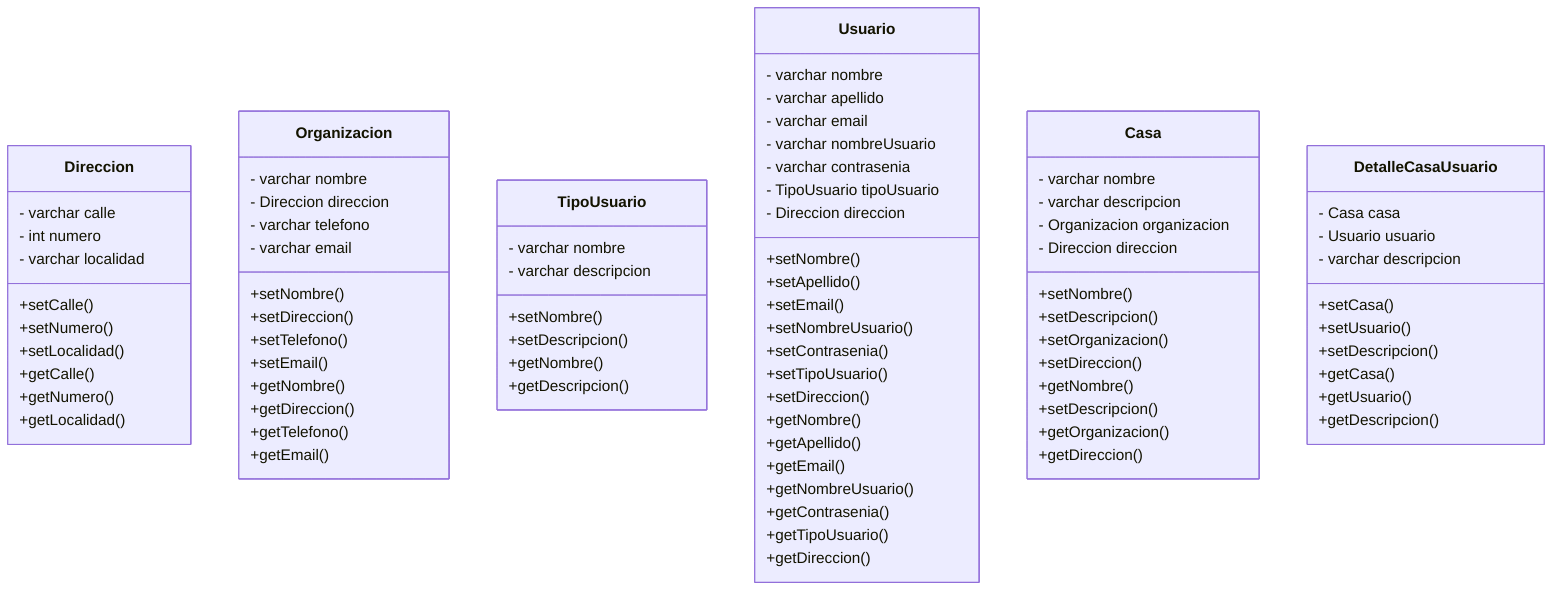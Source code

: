classDiagram
    class Direccion {
        - varchar calle
        - int numero
        - varchar localidad
        
        +setCalle()
        +setNumero()
        +setLocalidad()

        +getCalle()
        +getNumero()
        +getLocalidad()
    }
    class Organizacion {
        - varchar nombre
        - Direccion direccion
        - varchar telefono
        - varchar email

        +setNombre()
        +setDireccion()
        +setTelefono()
        +setEmail()

        +getNombre()
        +getDireccion()
        +getTelefono()
        +getEmail()
    }
    class TipoUsuario {
        - varchar nombre
        - varchar descripcion

        +setNombre()
        +setDescripcion()

        +getNombre()
        +getDescripcion()
    }
    class Usuario {
        - varchar nombre
        - varchar apellido
        - varchar email
        - varchar nombreUsuario
        - varchar contrasenia
        - TipoUsuario tipoUsuario
        - Direccion direccion

        +setNombre()
        +setApellido()
        +setEmail()
        +setNombreUsuario()
        +setContrasenia()
        +setTipoUsuario()
        +setDireccion()

        +getNombre()
        +getApellido()
        +getEmail()
        +getNombreUsuario()
        +getContrasenia()
        +getTipoUsuario()
        +getDireccion()
    }
    class Casa {
        - varchar nombre
        - varchar descripcion
        - Organizacion organizacion
        - Direccion direccion

        +setNombre()
        +setDescripcion()
        +setOrganizacion()
        +setDireccion()

        +getNombre()
        +setDescripcion()
        +getOrganizacion()
        +getDireccion()
    }
    class DetalleCasaUsuario {
        - Casa casa
        - Usuario usuario
        - varchar descripcion

        +setCasa()
        +setUsuario()
        +setDescripcion()

        +getCasa()
        +getUsuario()
        +getDescripcion()
    }